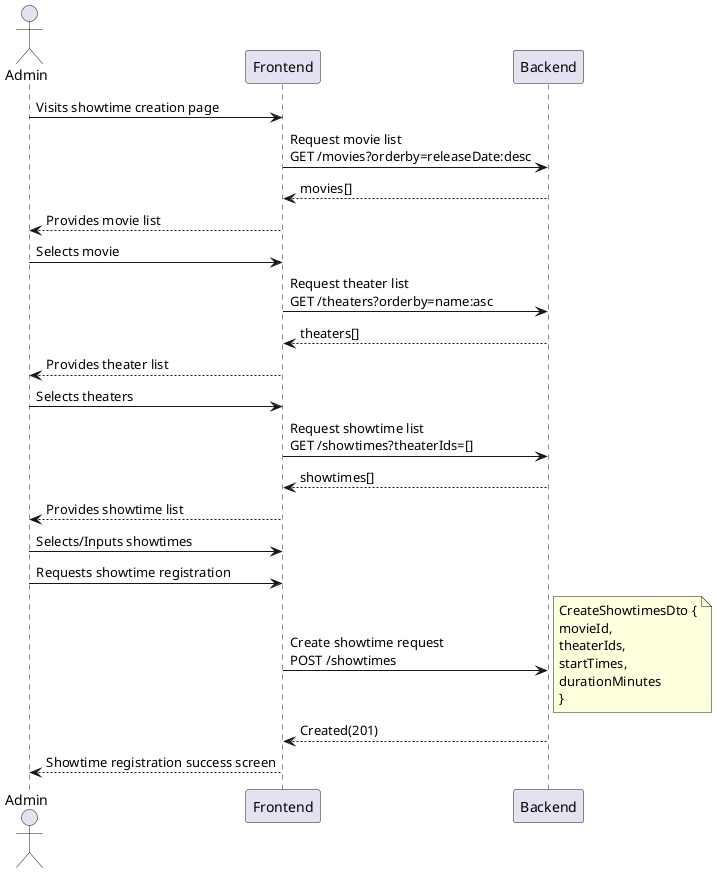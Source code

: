 @startuml

@startuml
actor Admin

Admin -> Frontend: Visits showtime creation page
Frontend -> Backend: Request movie list\nGET /movies?orderby=releaseDate:desc
Frontend <-- Backend: movies[]
Admin <-- Frontend: Provides movie list

Admin -> Frontend: Selects movie
Frontend -> Backend: Request theater list\nGET /theaters?orderby=name:asc
Frontend <-- Backend: theaters[]
Admin <-- Frontend: Provides theater list

Admin -> Frontend: Selects theaters
Frontend -> Backend: Request showtime list\nGET /showtimes?theaterIds=[]
Frontend <-- Backend: showtimes[]
Admin <-- Frontend: Provides showtime list

Admin -> Frontend: Selects/Inputs showtimes

Admin -> Frontend: Requests showtime registration
Frontend -> Backend: Create showtime request\nPOST /showtimes
note right
CreateShowtimesDto {
movieId,
theaterIds,
startTimes,
durationMinutes
}
end note
Frontend <-- Backend: Created(201)
Admin <-- Frontend: Showtime registration success screen
@enduml

@enduml